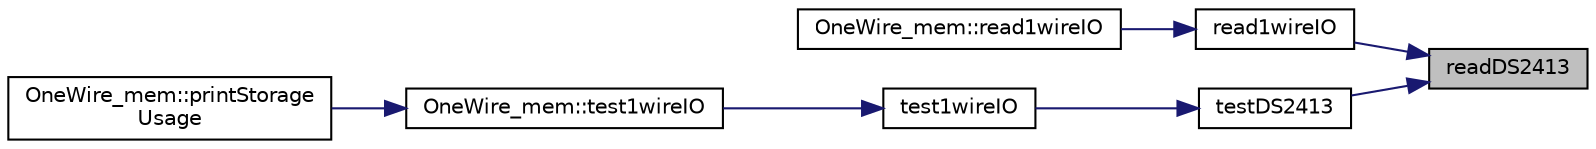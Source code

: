 digraph "readDS2413"
{
 // INTERACTIVE_SVG=YES
 // LATEX_PDF_SIZE
  edge [fontname="Helvetica",fontsize="10",labelfontname="Helvetica",labelfontsize="10"];
  node [fontname="Helvetica",fontsize="10",shape=record];
  rankdir="RL";
  Node1 [label="readDS2413",height=0.2,width=0.4,color="black", fillcolor="grey75", style="filled", fontcolor="black",tooltip=" "];
  Node1 -> Node2 [dir="back",color="midnightblue",fontsize="10",style="solid"];
  Node2 [label="read1wireIO",height=0.2,width=0.4,color="black", fillcolor="white", style="filled",URL="$1wire_8cpp.html#af90cd28b4d2a72569db9f6c06e651a5b",tooltip=" "];
  Node2 -> Node3 [dir="back",color="midnightblue",fontsize="10",style="solid"];
  Node3 [label="OneWire_mem::read1wireIO",height=0.2,width=0.4,color="black", fillcolor="white", style="filled",URL="$class_one_wire__mem.html#a34f80402b4e705c8564e4f2b1cce9f48",tooltip=" "];
  Node1 -> Node4 [dir="back",color="midnightblue",fontsize="10",style="solid"];
  Node4 [label="testDS2413",height=0.2,width=0.4,color="black", fillcolor="white", style="filled",URL="$1wire_8cpp.html#a6d64f194d5da81b7e217b7ea361efcc5",tooltip=" "];
  Node4 -> Node5 [dir="back",color="midnightblue",fontsize="10",style="solid"];
  Node5 [label="test1wireIO",height=0.2,width=0.4,color="black", fillcolor="white", style="filled",URL="$1wire_8cpp.html#a93a8808362069ecaef566c7fda84a1b3",tooltip=" "];
  Node5 -> Node6 [dir="back",color="midnightblue",fontsize="10",style="solid"];
  Node6 [label="OneWire_mem::test1wireIO",height=0.2,width=0.4,color="black", fillcolor="white", style="filled",URL="$class_one_wire__mem.html#af56ea8aea5c4ef1c2c1463cf7f8a7d88",tooltip=" "];
  Node6 -> Node7 [dir="back",color="midnightblue",fontsize="10",style="solid"];
  Node7 [label="OneWire_mem::printStorage\lUsage",height=0.2,width=0.4,color="black", fillcolor="white", style="filled",URL="$class_one_wire__mem.html#af27c609b55b419df8178bb851a63c76f",tooltip="Print 1-wire eeprom(etc.) save slots."];
}
